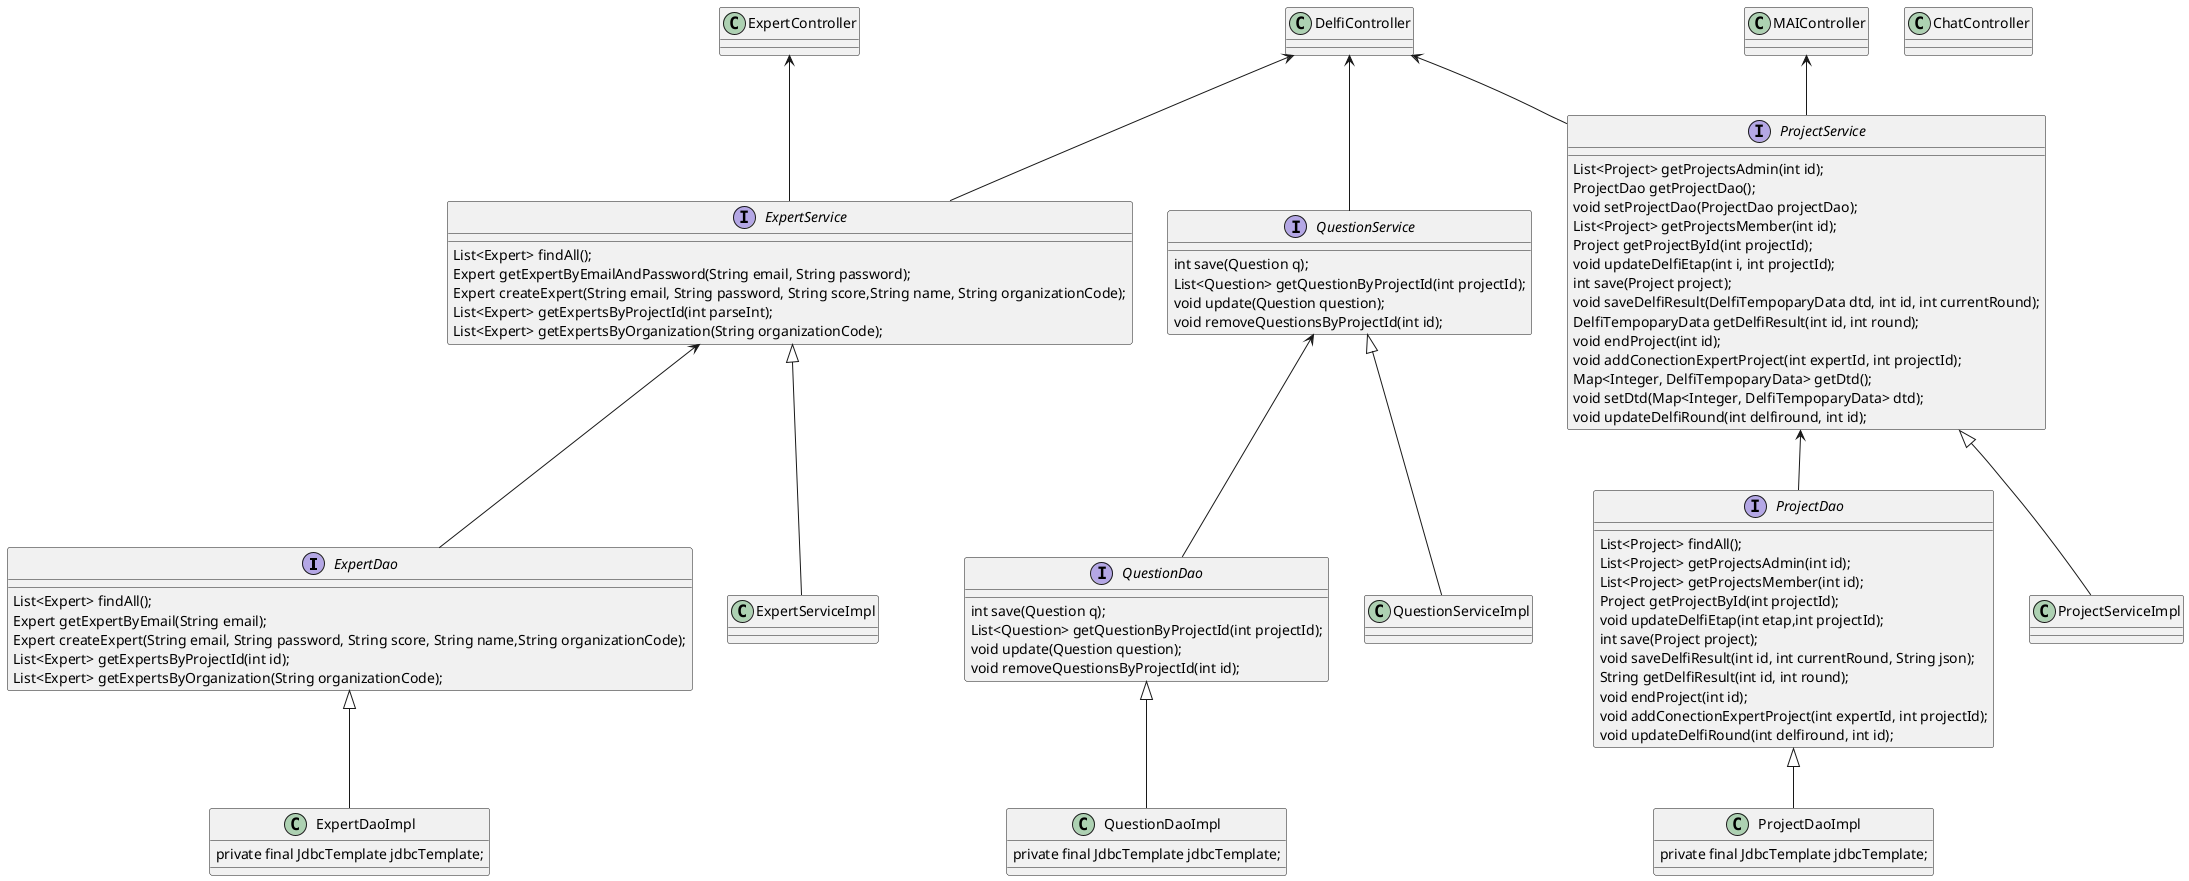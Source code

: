 @startuml
'!$BGCOLOR="w"
'!include https://raw.githubusercontent.com/bschwarz/puml-themes/master/themes/cerulean/puml-theme-cerulean.puml

'https://plantuml.com/class-diagram


interface ExpertDao{
 List<Expert> findAll();
    Expert getExpertByEmail(String email);
    Expert createExpert(String email, String password, String score, String name,String organizationCode);
    List<Expert> getExpertsByProjectId(int id);
    List<Expert> getExpertsByOrganization(String organizationCode);
}
interface ProjectDao{
List<Project> findAll();
    List<Project> getProjectsAdmin(int id);
    List<Project> getProjectsMember(int id);
    Project getProjectById(int projectId);
    void updateDelfiEtap(int etap,int projectId);
    int save(Project project);
    void saveDelfiResult(int id, int currentRound, String json);
    String getDelfiResult(int id, int round);
    void endProject(int id);
    void addConectionExpertProject(int expertId, int projectId);
    void updateDelfiRound(int delfiround, int id);
}
interface QuestionDao{
int save(Question q);
    List<Question> getQuestionByProjectId(int projectId);
    void update(Question question);
    void removeQuestionsByProjectId(int id);
    }



interface ExpertService{
  List<Expert> findAll();
    Expert getExpertByEmailAndPassword(String email, String password);
    Expert createExpert(String email, String password, String score,String name, String organizationCode);
    List<Expert> getExpertsByProjectId(int parseInt);
    List<Expert> getExpertsByOrganization(String organizationCode);
}

interface ProjectService{
 List<Project> getProjectsAdmin(int id);
    ProjectDao getProjectDao();
    void setProjectDao(ProjectDao projectDao);
    List<Project> getProjectsMember(int id);
    Project getProjectById(int projectId);
    void updateDelfiEtap(int i, int projectId);
    int save(Project project);
    void saveDelfiResult(DelfiTempoparyData dtd, int id, int currentRound);
    DelfiTempoparyData getDelfiResult(int id, int round);
    void endProject(int id);
    void addConectionExpertProject(int expertId, int projectId);
    Map<Integer, DelfiTempoparyData> getDtd();
    void setDtd(Map<Integer, DelfiTempoparyData> dtd);
    void updateDelfiRound(int delfiround, int id);
}
interface QuestionService{
   int save(Question q);
    List<Question> getQuestionByProjectId(int projectId);
    void update(Question question);
    void removeQuestionsByProjectId(int id);
}

class ExpertServiceImpl
class ProjectServiceImpl
class QuestionServiceImpl

class ExpertDaoImpl{
private final JdbcTemplate jdbcTemplate;
}
class ProjectDaoImpl{
private final JdbcTemplate jdbcTemplate;
}
class QuestionDaoImpl{
private final JdbcTemplate jdbcTemplate;
}

ExpertDao <|-- ExpertDaoImpl
ProjectDao <|-- ProjectDaoImpl
QuestionDao <|-- QuestionDaoImpl

ExpertService <|-- ExpertServiceImpl
ProjectService <|-- ProjectServiceImpl
QuestionService <|-- QuestionServiceImpl

class ExpertController
class DelfiController
class MAIController
class ChatController

'class WebConfig
'class SpringConfig
'WebConfig <|-- DelfiController
'WebConfig <|-- ChatController
'WebConfig <|-- ExpertController
'WebConfig <|-- MAIController

DelfiController <-- ExpertService
DelfiController <-- ProjectService
DelfiController <-- QuestionService

ExpertController <-- ExpertService

MAIController <-- ProjectService

ExpertService <-- ExpertDao
ProjectService <-- ProjectDao
QuestionService <-- QuestionDao

'class Project
'class Question
'class Expert
'class MAI






@enduml